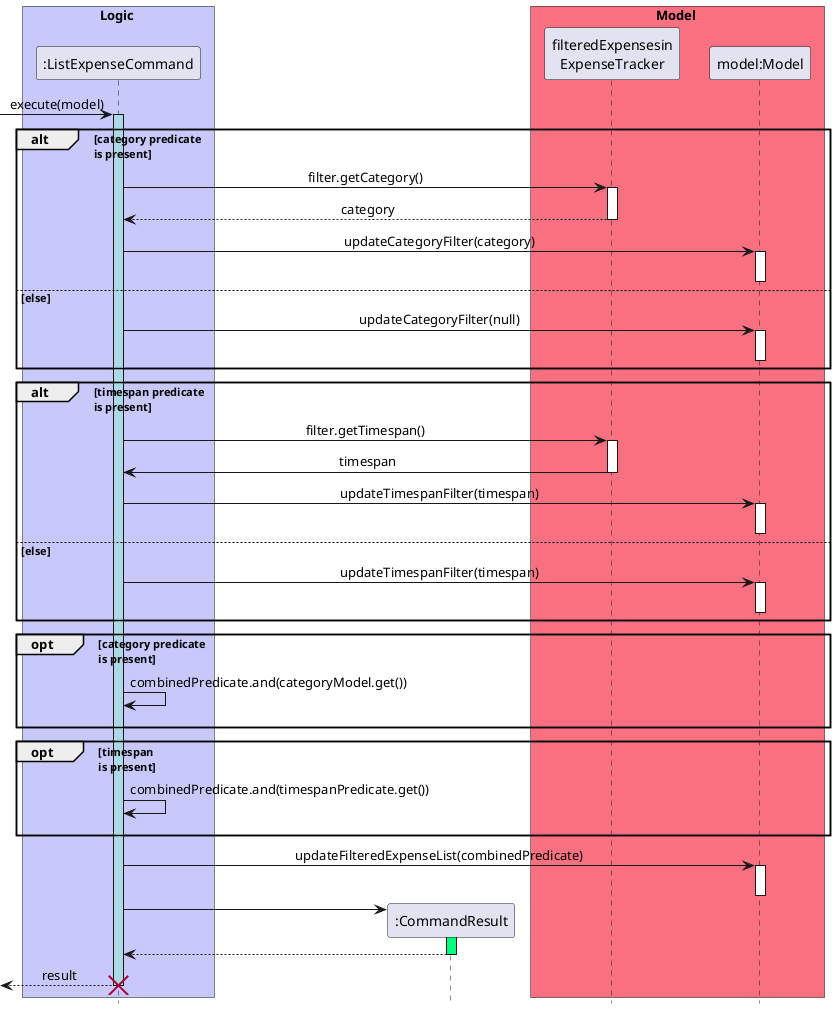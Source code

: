 @startuml  ListExpensesSequenceDiagram

hide footbox
skinparam MinClassWidth 50
skinparam ParticipantPadding 10
skinparam Shadowing false
skinparam DefaultTextAlignment center
skinparam packageStyle Rectangle


box Model #F97181
participant "model:Model" as Model order 4
participant "filteredExpensesin\nExpenseTracker" as filterModel order 3
end box

box Logic #C8C8FA
participant ":ListExpenseCommand" as ListExpenseCommand  order 1
end box
participant ":CommandResult" as CommandResult order 2

[-> ListExpenseCommand : execute(model)
activate ListExpenseCommand #LightBlue
alt category predicate \nis present
    ListExpenseCommand -> filterModel : filter.getCategory()
    activate filterModel
    filterModel --> ListExpenseCommand : category
    deactivate filterModel
    ListExpenseCommand -> Model: updateCategoryFilter(category)
    activate Model
    deactivate Model
else else
    ListExpenseCommand -> Model: updateCategoryFilter(null)
    activate Model
    deactivate Model
end

alt timespan predicate \nis present
    ListExpenseCommand -> filterModel : filter.getTimespan()
    activate filterModel
    filterModel -> ListExpenseCommand : timespan
    deactivate filterModel
    ListExpenseCommand -> Model: updateTimespanFilter(timespan)
    activate Model
    deactivate Model
else else
    ListExpenseCommand -> Model: updateTimespanFilter(timespan)
    activate Model
    deactivate Model
end

opt category predicate \nis present
    ListExpenseCommand -> ListExpenseCommand : combinedPredicate.and(categoryModel.get())
    ListExpenseCommand -[hidden]-> Model
end

opt timespan \nis present
    ListExpenseCommand -> ListExpenseCommand : combinedPredicate.and(timespanPredicate.get())
    ListExpenseCommand -[hidden]-> Model
end


ListExpenseCommand -> Model : updateFilteredExpenseList(combinedPredicate)
activate Model
deactivate Model
create CommandResult
ListExpenseCommand -> CommandResult

activate CommandResult #SpringGreen
CommandResult --> ListExpenseCommand
deactivate CommandResult
[<--ListExpenseCommand : result
deactivate ListExpenseCommand
destroy ListExpenseCommand
hide footbox
skinparam MinClassWidth 50
skinparam ParticipantPadding 10
skinparam Shadowing false
skinparam DefaultTextAlignment center
skinparam packageStyle Rectangle


@enduml
